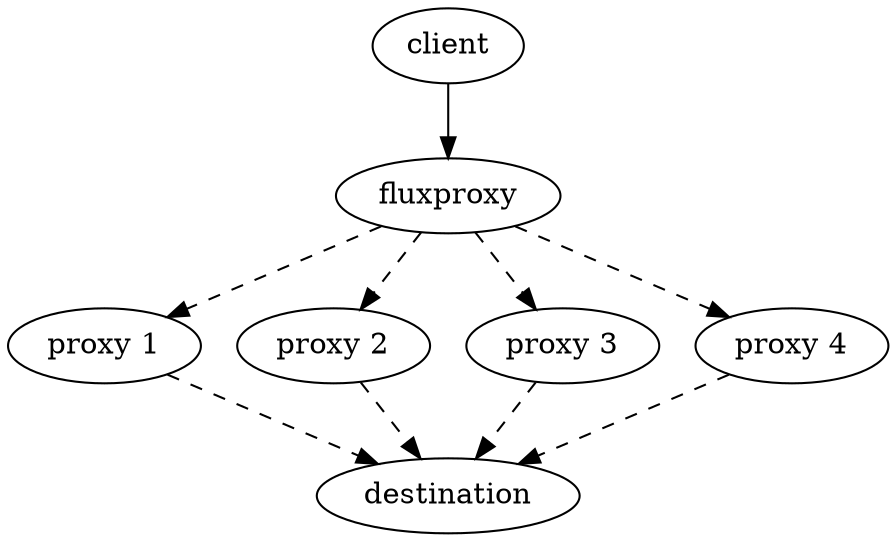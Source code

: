 digraph fluxproxy {
    client -> "fluxproxy";
    "fluxproxy" -> "proxy 1" [style=dashed];
    "fluxproxy" -> "proxy 2" [style=dashed];
    "fluxproxy" -> "proxy 3" [style=dashed];
    "fluxproxy" -> "proxy 4" [style=dashed];

    "proxy 1" -> "destination" [style=dashed];
    "proxy 2" -> "destination" [style=dashed];
    "proxy 3" -> "destination" [style=dashed];
    "proxy 4" -> "destination" [style=dashed];
}
